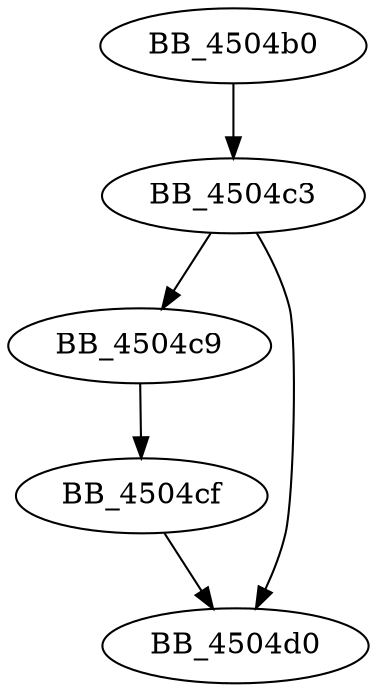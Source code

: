 DiGraph sub_4504B0{
BB_4504b0->BB_4504c3
BB_4504c3->BB_4504c9
BB_4504c3->BB_4504d0
BB_4504c9->BB_4504cf
BB_4504cf->BB_4504d0
}
